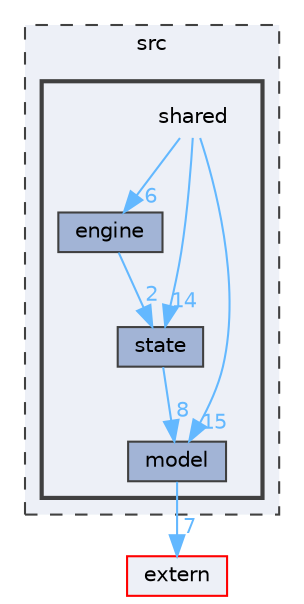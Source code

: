digraph "/home/alexandros/Documents/PLT/V4/pokemon-championship/src/shared"
{
 // LATEX_PDF_SIZE
  bgcolor="transparent";
  edge [fontname=Helvetica,fontsize=10,labelfontname=Helvetica,labelfontsize=10];
  node [fontname=Helvetica,fontsize=10,shape=box,height=0.2,width=0.4];
  compound=true
  subgraph clusterdir_68267d1309a1af8e8297ef4c3efbcdba {
    graph [ bgcolor="#edf0f7", pencolor="grey25", label="src", fontname=Helvetica,fontsize=10 style="filled,dashed", URL="dir_68267d1309a1af8e8297ef4c3efbcdba.html",tooltip=""]
  subgraph clusterdir_4f38db07240614f25134cb9a8bebbaf9 {
    graph [ bgcolor="#edf0f7", pencolor="grey25", label="", fontname=Helvetica,fontsize=10 style="filled,bold", URL="dir_4f38db07240614f25134cb9a8bebbaf9.html",tooltip=""]
    dir_4f38db07240614f25134cb9a8bebbaf9 [shape=plaintext, label="shared"];
  dir_55cf182c852dc23f2262655aec78849d [label="engine", fillcolor="#a2b4d6", color="grey25", style="filled", URL="dir_55cf182c852dc23f2262655aec78849d.html",tooltip=""];
  dir_8e323cd4b149900512f2863a24cebf82 [label="model", fillcolor="#a2b4d6", color="grey25", style="filled", URL="dir_8e323cd4b149900512f2863a24cebf82.html",tooltip=""];
  dir_daddb7c2582e7863434ba945b039e5a7 [label="state", fillcolor="#a2b4d6", color="grey25", style="filled", URL="dir_daddb7c2582e7863434ba945b039e5a7.html",tooltip=""];
  }
  }
  dir_dc9e1e299a0b26f222fe6c0a872463f0 [label="extern", fillcolor="#edf0f7", color="red", style="filled", URL="dir_dc9e1e299a0b26f222fe6c0a872463f0.html",tooltip=""];
  dir_4f38db07240614f25134cb9a8bebbaf9->dir_55cf182c852dc23f2262655aec78849d [headlabel="6", labeldistance=1.5 headhref="dir_000033_000020.html" color="steelblue1" fontcolor="steelblue1"];
  dir_4f38db07240614f25134cb9a8bebbaf9->dir_8e323cd4b149900512f2863a24cebf82 [headlabel="15", labeldistance=1.5 headhref="dir_000033_000028.html" color="steelblue1" fontcolor="steelblue1"];
  dir_4f38db07240614f25134cb9a8bebbaf9->dir_daddb7c2582e7863434ba945b039e5a7 [headlabel="14", labeldistance=1.5 headhref="dir_000033_000040.html" color="steelblue1" fontcolor="steelblue1"];
  dir_55cf182c852dc23f2262655aec78849d->dir_daddb7c2582e7863434ba945b039e5a7 [headlabel="2", labeldistance=1.5 headhref="dir_000020_000040.html" color="steelblue1" fontcolor="steelblue1"];
  dir_8e323cd4b149900512f2863a24cebf82->dir_dc9e1e299a0b26f222fe6c0a872463f0 [headlabel="7", labeldistance=1.5 headhref="dir_000028_000022.html" color="steelblue1" fontcolor="steelblue1"];
  dir_daddb7c2582e7863434ba945b039e5a7->dir_8e323cd4b149900512f2863a24cebf82 [headlabel="8", labeldistance=1.5 headhref="dir_000040_000028.html" color="steelblue1" fontcolor="steelblue1"];
}
